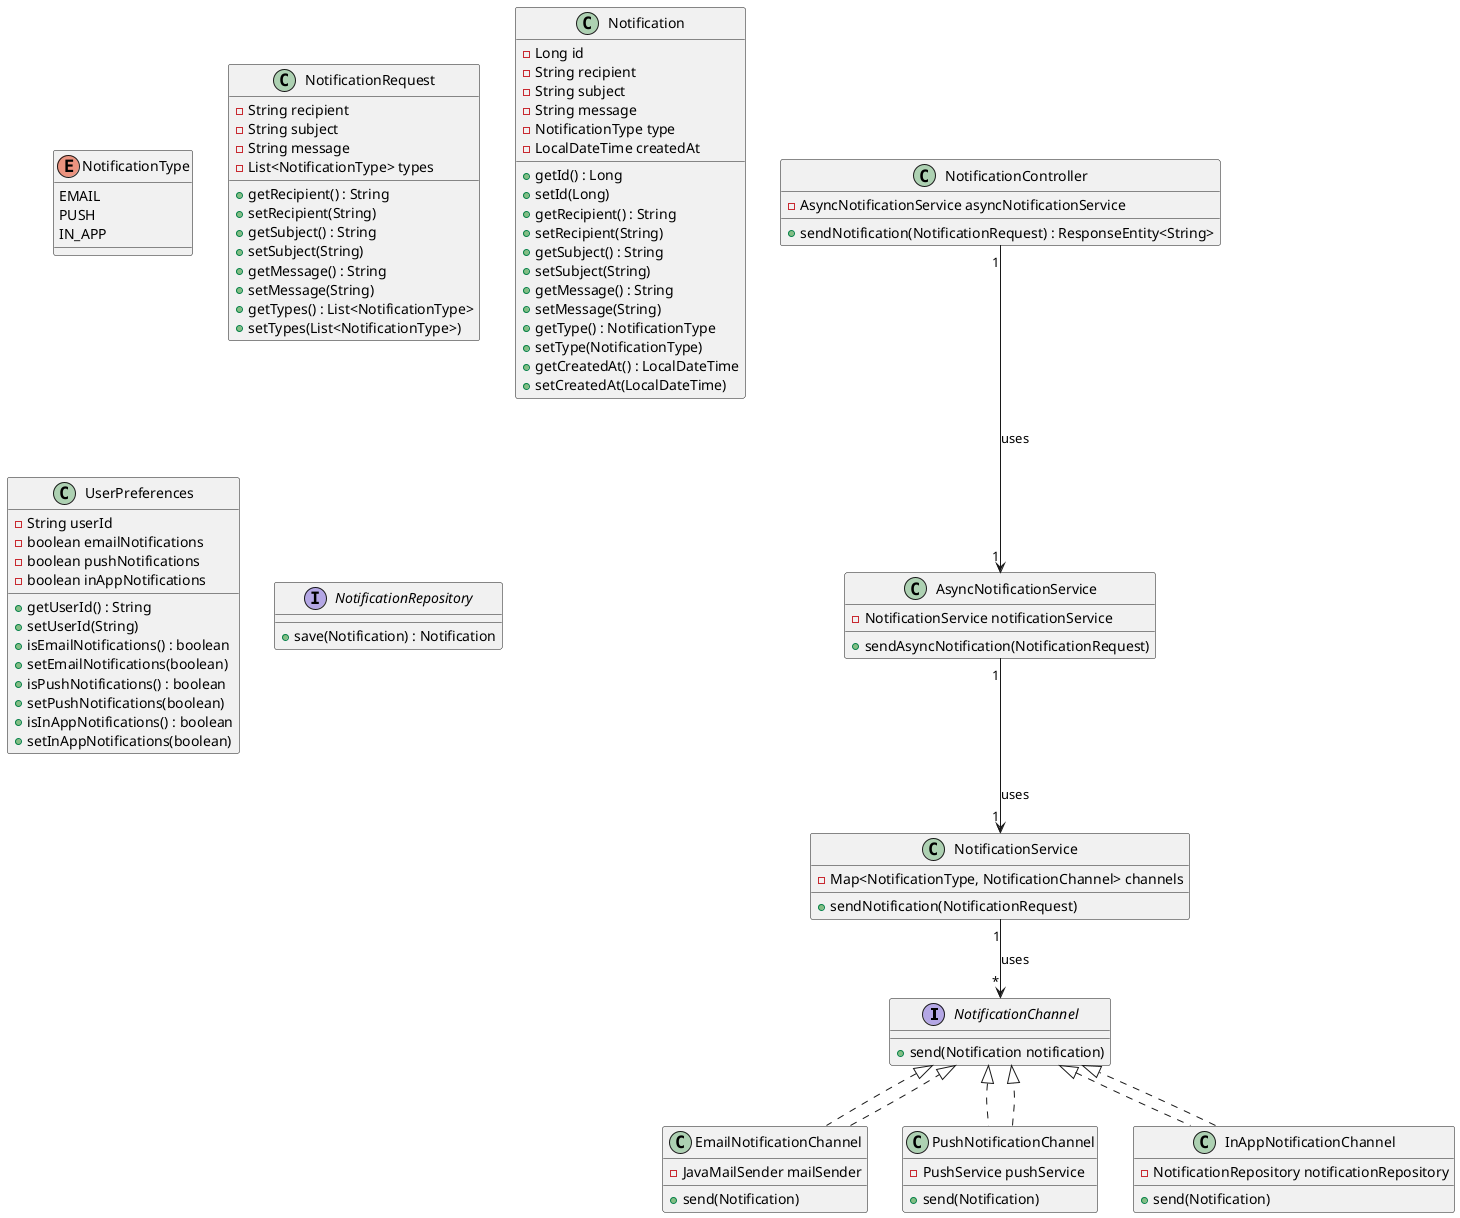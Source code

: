 @startuml
!define SpringComponent stereotype

' Interface NotificationChannel
interface NotificationChannel {
    +send(Notification notification)
}

' Enum NotificationType
enum NotificationType {
    EMAIL
    PUSH
    IN_APP
}

' Class NotificationRequest
class NotificationRequest {
    -String recipient
    -String subject
    -String message
    -List<NotificationType> types
    +getRecipient() : String
    +setRecipient(String)
    +getSubject() : String
    +setSubject(String)
    +getMessage() : String
    +setMessage(String)
    +getTypes() : List<NotificationType>
    +setTypes(List<NotificationType>)
}

' Class Notification
class Notification {
    -Long id
    -String recipient
    -String subject
    -String message
    -NotificationType type
    -LocalDateTime createdAt
    +getId() : Long
    +setId(Long)
    +getRecipient() : String
    +setRecipient(String)
    +getSubject() : String
    +setSubject(String)
    +getMessage() : String
    +setMessage(String)
    +getType() : NotificationType
    +setType(NotificationType)
    +getCreatedAt() : LocalDateTime
    +setCreatedAt(LocalDateTime)
}

' Classes implementing NotificationChannel
'@Service
class EmailNotificationChannel implements NotificationChannel {
    -JavaMailSender mailSender
    +send(Notification)
}

'@Service
class PushNotificationChannel implements NotificationChannel {
    -PushService pushService
    +send(Notification)
}

'@Service
class InAppNotificationChannel implements NotificationChannel {
    -NotificationRepository notificationRepository
    +send(Notification)
}

' NotificationService
'@Service
class NotificationService {
    -Map<NotificationType, NotificationChannel> channels
    +sendNotification(NotificationRequest)
}

' AsyncNotificationService
'@Service
class AsyncNotificationService {
    -NotificationService notificationService
    +sendAsyncNotification(NotificationRequest)
}

' UserPreferences
'@Entity
class UserPreferences {
    -String userId
    -boolean emailNotifications
    -boolean pushNotifications
    -boolean inAppNotifications
    +getUserId() : String
    +setUserId(String)
    +isEmailNotifications() : boolean
    +setEmailNotifications(boolean)
    +isPushNotifications() : boolean
    +setPushNotifications(boolean)
    +isInAppNotifications() : boolean
    +setInAppNotifications(boolean)
}

' NotificationRepository
'@Repository
interface NotificationRepository {
    +save(Notification) : Notification
}

' NotificationController
'@RestController
class NotificationController {
    -AsyncNotificationService asyncNotificationService
    +sendNotification(NotificationRequest) : ResponseEntity<String>
}

' Relationships
NotificationService "1" --> "*" NotificationChannel : uses
AsyncNotificationService "1" --> "1" NotificationService : uses
NotificationController "1" --> "1" AsyncNotificationService : uses
EmailNotificationChannel ..|> NotificationChannel
PushNotificationChannel ..|> NotificationChannel
InAppNotificationChannel ..|> NotificationChannel
@enduml
